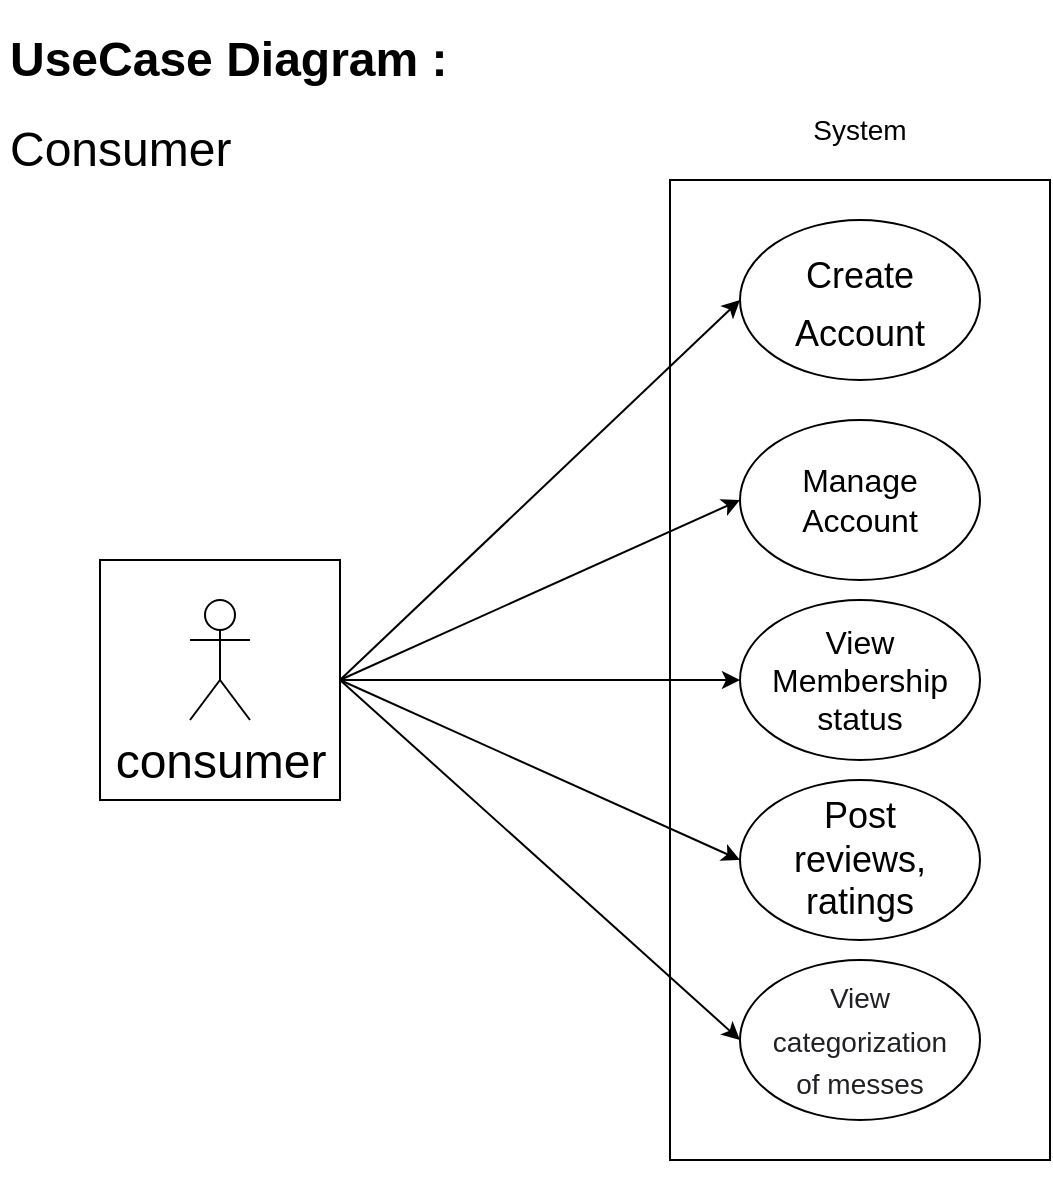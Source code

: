 <mxfile version="17.4.5" type="device" pages="3"><diagram id="dS3MNkRlp2fWGX23Qo4m" name="Page-1"><mxGraphModel dx="1038" dy="1680" grid="1" gridSize="10" guides="1" tooltips="1" connect="1" arrows="1" fold="1" page="1" pageScale="1" pageWidth="827" pageHeight="1169" math="0" shadow="0"><root><mxCell id="0"/><mxCell id="1" parent="0"/><mxCell id="VJfgp1lDvIYwzBzINKoA-1" value="" style="whiteSpace=wrap;html=1;aspect=fixed;fontSize=24;" vertex="1" parent="1"><mxGeometry x="170" y="260" width="120" height="120" as="geometry"/></mxCell><mxCell id="VJfgp1lDvIYwzBzINKoA-2" value="" style="rounded=0;whiteSpace=wrap;html=1;" vertex="1" parent="1"><mxGeometry x="455" y="70" width="190" height="490" as="geometry"/></mxCell><mxCell id="VJfgp1lDvIYwzBzINKoA-3" value="" style="ellipse;whiteSpace=wrap;html=1;" vertex="1" parent="1"><mxGeometry x="490" y="90" width="120" height="80" as="geometry"/></mxCell><mxCell id="VJfgp1lDvIYwzBzINKoA-4" value="&lt;font size=&quot;3&quot;&gt;View&lt;br&gt;Membership&lt;br&gt;status&lt;br&gt;&lt;/font&gt;" style="ellipse;whiteSpace=wrap;html=1;" vertex="1" parent="1"><mxGeometry x="490" y="280" width="120" height="80" as="geometry"/></mxCell><mxCell id="VJfgp1lDvIYwzBzINKoA-5" value="&lt;font size=&quot;3&quot;&gt;Manage&lt;br&gt;Account&lt;br&gt;&lt;/font&gt;" style="ellipse;whiteSpace=wrap;html=1;" vertex="1" parent="1"><mxGeometry x="490" y="190" width="120" height="80" as="geometry"/></mxCell><mxCell id="VJfgp1lDvIYwzBzINKoA-6" value="&lt;h1&gt;UseCase Diagram :&lt;/h1&gt;&lt;div&gt;&lt;span style=&quot;font-size: 24px&quot;&gt;Consumer&lt;/span&gt;&lt;/div&gt;" style="text;html=1;strokeColor=none;fillColor=none;spacing=5;spacingTop=-20;whiteSpace=wrap;overflow=hidden;rounded=0;" vertex="1" parent="1"><mxGeometry x="120" y="-10" width="250" height="80" as="geometry"/></mxCell><mxCell id="VJfgp1lDvIYwzBzINKoA-7" value="consumer" style="shape=umlActor;verticalLabelPosition=bottom;verticalAlign=top;html=1;outlineConnect=0;fontSize=24;" vertex="1" parent="1"><mxGeometry x="215" y="280" width="30" height="60" as="geometry"/></mxCell><mxCell id="VJfgp1lDvIYwzBzINKoA-8" value="&lt;span style=&quot;font-size: 18px&quot;&gt;Create&lt;br&gt;Account&lt;br&gt;&lt;/span&gt;" style="text;html=1;strokeColor=none;fillColor=none;align=center;verticalAlign=middle;whiteSpace=wrap;rounded=0;fontSize=24;" vertex="1" parent="1"><mxGeometry x="520" y="115" width="60" height="30" as="geometry"/></mxCell><mxCell id="VJfgp1lDvIYwzBzINKoA-9" value="Post&lt;br&gt;reviews,&lt;br&gt;ratings" style="ellipse;whiteSpace=wrap;html=1;fontSize=18;" vertex="1" parent="1"><mxGeometry x="490" y="370" width="120" height="80" as="geometry"/></mxCell><mxCell id="VJfgp1lDvIYwzBzINKoA-10" value="&lt;span style=&quot;color: rgb(32 , 33 , 36) ; font-family: &amp;#34;google sans&amp;#34; , &amp;#34;arial&amp;#34; , sans-serif ; background-color: rgb(255 , 255 , 255)&quot;&gt;&lt;font style=&quot;font-size: 14px&quot;&gt;View categorization&lt;br&gt;of messes&lt;br&gt;&lt;/font&gt;&lt;/span&gt;" style="ellipse;whiteSpace=wrap;html=1;fontSize=18;" vertex="1" parent="1"><mxGeometry x="490" y="460" width="120" height="80" as="geometry"/></mxCell><mxCell id="VJfgp1lDvIYwzBzINKoA-11" style="edgeStyle=orthogonalEdgeStyle;rounded=0;orthogonalLoop=1;jettySize=auto;html=1;exitX=0.5;exitY=1;exitDx=0;exitDy=0;fontSize=14;" edge="1" source="VJfgp1lDvIYwzBzINKoA-2" target="VJfgp1lDvIYwzBzINKoA-2" parent="1"><mxGeometry relative="1" as="geometry"/></mxCell><mxCell id="VJfgp1lDvIYwzBzINKoA-12" value="" style="endArrow=classic;html=1;rounded=0;fontSize=14;exitX=1;exitY=0.5;exitDx=0;exitDy=0;entryX=0;entryY=0.5;entryDx=0;entryDy=0;" edge="1" source="VJfgp1lDvIYwzBzINKoA-1" target="VJfgp1lDvIYwzBzINKoA-3" parent="1"><mxGeometry width="50" height="50" relative="1" as="geometry"><mxPoint x="450" y="370" as="sourcePoint"/><mxPoint x="500" y="320" as="targetPoint"/></mxGeometry></mxCell><mxCell id="VJfgp1lDvIYwzBzINKoA-13" value="" style="endArrow=classic;html=1;rounded=0;fontSize=14;entryX=0;entryY=0.5;entryDx=0;entryDy=0;exitX=1;exitY=0.5;exitDx=0;exitDy=0;" edge="1" source="VJfgp1lDvIYwzBzINKoA-1" parent="1"><mxGeometry width="50" height="50" relative="1" as="geometry"><mxPoint x="293" y="320" as="sourcePoint"/><mxPoint x="490" y="500" as="targetPoint"/></mxGeometry></mxCell><mxCell id="VJfgp1lDvIYwzBzINKoA-14" value="" style="endArrow=classic;html=1;rounded=0;fontSize=14;exitX=1;exitY=0.5;exitDx=0;exitDy=0;entryX=0;entryY=0.5;entryDx=0;entryDy=0;" edge="1" source="VJfgp1lDvIYwzBzINKoA-1" parent="1"><mxGeometry width="50" height="50" relative="1" as="geometry"><mxPoint x="292.76" y="466.56" as="sourcePoint"/><mxPoint x="490" y="320" as="targetPoint"/></mxGeometry></mxCell><mxCell id="VJfgp1lDvIYwzBzINKoA-15" value="" style="endArrow=classic;html=1;rounded=0;fontSize=14;entryX=0;entryY=0.5;entryDx=0;entryDy=0;exitX=1;exitY=0.5;exitDx=0;exitDy=0;" edge="1" source="VJfgp1lDvIYwzBzINKoA-1" target="VJfgp1lDvIYwzBzINKoA-5" parent="1"><mxGeometry width="50" height="50" relative="1" as="geometry"><mxPoint x="290" y="300" as="sourcePoint"/><mxPoint x="520" y="160" as="targetPoint"/></mxGeometry></mxCell><mxCell id="VJfgp1lDvIYwzBzINKoA-16" value="" style="endArrow=classic;html=1;rounded=0;fontSize=14;entryX=0;entryY=0.5;entryDx=0;entryDy=0;exitX=1;exitY=0.5;exitDx=0;exitDy=0;" edge="1" source="VJfgp1lDvIYwzBzINKoA-1" target="VJfgp1lDvIYwzBzINKoA-9" parent="1"><mxGeometry width="50" height="50" relative="1" as="geometry"><mxPoint x="230" y="310" as="sourcePoint"/><mxPoint x="427" y="490" as="targetPoint"/></mxGeometry></mxCell><mxCell id="VJfgp1lDvIYwzBzINKoA-20" value="System" style="text;html=1;strokeColor=none;fillColor=none;align=center;verticalAlign=middle;whiteSpace=wrap;rounded=0;fontSize=14;" vertex="1" parent="1"><mxGeometry x="520" y="30" width="60" height="30" as="geometry"/></mxCell></root></mxGraphModel></diagram><diagram id="nfqmpP5d3Yf3-HRjr1Ep" name="Page-3"><mxGraphModel dx="1038" dy="1680" grid="1" gridSize="10" guides="1" tooltips="1" connect="1" arrows="1" fold="1" page="1" pageScale="1" pageWidth="827" pageHeight="1169" math="0" shadow="0"><root><mxCell id="0"/><mxCell id="1" parent="0"/><mxCell id="vGXsSSvDbb0wSEvMSC27-1" value="" style="whiteSpace=wrap;html=1;aspect=fixed;fontSize=24;" vertex="1" parent="1"><mxGeometry x="240" y="200" width="120" height="120" as="geometry"/></mxCell><mxCell id="vGXsSSvDbb0wSEvMSC27-2" value="" style="rounded=0;whiteSpace=wrap;html=1;" vertex="1" parent="1"><mxGeometry x="535" y="10" width="190" height="490" as="geometry"/></mxCell><mxCell id="vGXsSSvDbb0wSEvMSC27-3" value="" style="ellipse;whiteSpace=wrap;html=1;" vertex="1" parent="1"><mxGeometry x="570" y="30" width="120" height="80" as="geometry"/></mxCell><mxCell id="vGXsSSvDbb0wSEvMSC27-4" value="&lt;font size=&quot;3&quot;&gt;Approve&lt;br&gt;Membership&lt;br&gt;&lt;/font&gt;" style="ellipse;whiteSpace=wrap;html=1;" vertex="1" parent="1"><mxGeometry x="570" y="220" width="120" height="80" as="geometry"/></mxCell><mxCell id="vGXsSSvDbb0wSEvMSC27-5" value="&lt;font size=&quot;3&quot;&gt;Manage&lt;br&gt;Account&lt;br&gt;&lt;/font&gt;" style="ellipse;whiteSpace=wrap;html=1;" vertex="1" parent="1"><mxGeometry x="570" y="130" width="120" height="80" as="geometry"/></mxCell><mxCell id="vGXsSSvDbb0wSEvMSC27-6" value="&lt;font style=&quot;font-size: 18px&quot;&gt;Mess Owner&lt;/font&gt;" style="shape=umlActor;verticalLabelPosition=bottom;verticalAlign=top;html=1;outlineConnect=0;fontSize=24;" vertex="1" parent="1"><mxGeometry x="285" y="220" width="30" height="60" as="geometry"/></mxCell><mxCell id="vGXsSSvDbb0wSEvMSC27-7" value="&lt;span style=&quot;font-size: 18px&quot;&gt;Create&lt;br&gt;Account&lt;br&gt;&lt;/span&gt;" style="text;html=1;strokeColor=none;fillColor=none;align=center;verticalAlign=middle;whiteSpace=wrap;rounded=0;fontSize=24;" vertex="1" parent="1"><mxGeometry x="600" y="55" width="60" height="30" as="geometry"/></mxCell><mxCell id="vGXsSSvDbb0wSEvMSC27-8" value="Update&lt;br&gt;Menus" style="ellipse;whiteSpace=wrap;html=1;fontSize=18;" vertex="1" parent="1"><mxGeometry x="570" y="310" width="120" height="80" as="geometry"/></mxCell><mxCell id="vGXsSSvDbb0wSEvMSC27-9" value="&lt;span style=&quot;color: rgb(32 , 33 , 36) ; font-family: &amp;#34;google sans&amp;#34; , &amp;#34;arial&amp;#34; , sans-serif ; background-color: rgb(255 , 255 , 255)&quot;&gt;&lt;font&gt;&lt;font style=&quot;font-size: 14px&quot;&gt;View&lt;br&gt;&amp;nbsp; reviews and ratings&lt;/font&gt;&lt;br&gt;&lt;/font&gt;&lt;/span&gt;" style="ellipse;whiteSpace=wrap;html=1;fontSize=18;" vertex="1" parent="1"><mxGeometry x="570" y="400" width="130" height="90" as="geometry"/></mxCell><mxCell id="vGXsSSvDbb0wSEvMSC27-10" style="edgeStyle=orthogonalEdgeStyle;rounded=0;orthogonalLoop=1;jettySize=auto;html=1;exitX=0.5;exitY=1;exitDx=0;exitDy=0;fontSize=14;" edge="1" source="vGXsSSvDbb0wSEvMSC27-2" target="vGXsSSvDbb0wSEvMSC27-2" parent="1"><mxGeometry relative="1" as="geometry"/></mxCell><mxCell id="vGXsSSvDbb0wSEvMSC27-11" value="" style="endArrow=classic;html=1;rounded=0;fontSize=14;exitX=1;exitY=0.5;exitDx=0;exitDy=0;entryX=0;entryY=0.5;entryDx=0;entryDy=0;" edge="1" source="vGXsSSvDbb0wSEvMSC27-1" target="vGXsSSvDbb0wSEvMSC27-3" parent="1"><mxGeometry width="50" height="50" relative="1" as="geometry"><mxPoint x="530" y="310" as="sourcePoint"/><mxPoint x="580" y="260" as="targetPoint"/></mxGeometry></mxCell><mxCell id="vGXsSSvDbb0wSEvMSC27-12" value="" style="endArrow=classic;html=1;rounded=0;fontSize=14;entryX=0;entryY=0.5;entryDx=0;entryDy=0;exitX=1;exitY=0.5;exitDx=0;exitDy=0;" edge="1" source="vGXsSSvDbb0wSEvMSC27-1" parent="1"><mxGeometry width="50" height="50" relative="1" as="geometry"><mxPoint x="373" y="260" as="sourcePoint"/><mxPoint x="570" y="440" as="targetPoint"/></mxGeometry></mxCell><mxCell id="vGXsSSvDbb0wSEvMSC27-13" value="" style="endArrow=classic;html=1;rounded=0;fontSize=14;exitX=1;exitY=0.5;exitDx=0;exitDy=0;entryX=0;entryY=0.5;entryDx=0;entryDy=0;" edge="1" source="vGXsSSvDbb0wSEvMSC27-1" parent="1"><mxGeometry width="50" height="50" relative="1" as="geometry"><mxPoint x="372.76" y="406.56" as="sourcePoint"/><mxPoint x="570" y="260" as="targetPoint"/></mxGeometry></mxCell><mxCell id="vGXsSSvDbb0wSEvMSC27-14" value="" style="endArrow=classic;html=1;rounded=0;fontSize=14;entryX=0;entryY=0.5;entryDx=0;entryDy=0;exitX=1;exitY=0.5;exitDx=0;exitDy=0;" edge="1" source="vGXsSSvDbb0wSEvMSC27-1" target="vGXsSSvDbb0wSEvMSC27-5" parent="1"><mxGeometry width="50" height="50" relative="1" as="geometry"><mxPoint x="370" y="240" as="sourcePoint"/><mxPoint x="600" y="100" as="targetPoint"/></mxGeometry></mxCell><mxCell id="vGXsSSvDbb0wSEvMSC27-15" value="" style="endArrow=classic;html=1;rounded=0;fontSize=14;entryX=0;entryY=0.5;entryDx=0;entryDy=0;exitX=1;exitY=0.5;exitDx=0;exitDy=0;" edge="1" source="vGXsSSvDbb0wSEvMSC27-1" target="vGXsSSvDbb0wSEvMSC27-8" parent="1"><mxGeometry width="50" height="50" relative="1" as="geometry"><mxPoint x="310" y="250" as="sourcePoint"/><mxPoint x="507" y="430" as="targetPoint"/></mxGeometry></mxCell><mxCell id="vGXsSSvDbb0wSEvMSC27-16" value="System" style="text;html=1;strokeColor=none;fillColor=none;align=center;verticalAlign=middle;whiteSpace=wrap;rounded=0;fontSize=14;" vertex="1" parent="1"><mxGeometry x="600" y="-30" width="60" height="30" as="geometry"/></mxCell><mxCell id="vGXsSSvDbb0wSEvMSC27-17" value="&lt;h1 style=&quot;color: rgb(0 , 0 , 0) ; font-family: &amp;#34;helvetica&amp;#34; ; font-style: normal ; letter-spacing: normal ; text-align: left ; text-indent: 0px ; text-transform: none ; word-spacing: 0px ; background-color: rgb(248 , 249 , 250)&quot;&gt;UseCase Diagram :&lt;/h1&gt;&lt;div style=&quot;color: rgb(0 , 0 , 0) ; font-family: &amp;#34;helvetica&amp;#34; ; font-style: normal ; font-weight: 400 ; letter-spacing: normal ; text-align: left ; text-indent: 0px ; text-transform: none ; word-spacing: 0px ; background-color: rgb(248 , 249 , 250)&quot;&gt;&lt;span style=&quot;font-size: 24px&quot;&gt;Mess Owner&lt;/span&gt;&lt;/div&gt;" style="text;whiteSpace=wrap;html=1;fontSize=14;" vertex="1" parent="1"><mxGeometry x="170" y="-70" width="280" height="120" as="geometry"/></mxCell><mxCell id="egWgbcpTFAqBQgmghF7W-1" style="edgeStyle=orthogonalEdgeStyle;rounded=0;orthogonalLoop=1;jettySize=auto;html=1;exitX=0.5;exitY=1;exitDx=0;exitDy=0;" edge="1" parent="1" source="vGXsSSvDbb0wSEvMSC27-2" target="vGXsSSvDbb0wSEvMSC27-2"><mxGeometry relative="1" as="geometry"/></mxCell></root></mxGraphModel></diagram><diagram id="S-iX6vbE4xQPEWy0IRQf" name="Page-4"><mxGraphModel dx="1038" dy="511" grid="1" gridSize="10" guides="1" tooltips="1" connect="1" arrows="1" fold="1" page="1" pageScale="1" pageWidth="827" pageHeight="1169" math="0" shadow="0"><root><mxCell id="0"/><mxCell id="1" parent="0"/><mxCell id="y-TddmzFWh8ZsOE1CkmE-1" value="" style="whiteSpace=wrap;html=1;aspect=fixed;fontSize=24;" vertex="1" parent="1"><mxGeometry x="245" y="165" width="120" height="120" as="geometry"/></mxCell><mxCell id="y-TddmzFWh8ZsOE1CkmE-3" value="" style="rounded=0;whiteSpace=wrap;html=1;" vertex="1" parent="1"><mxGeometry x="555" y="120" width="190" height="240" as="geometry"/></mxCell><mxCell id="y-TddmzFWh8ZsOE1CkmE-4" value="" style="ellipse;whiteSpace=wrap;html=1;" vertex="1" parent="1"><mxGeometry x="590" y="140" width="120" height="80" as="geometry"/></mxCell><mxCell id="y-TddmzFWh8ZsOE1CkmE-6" value="&lt;font size=&quot;3&quot;&gt;Manage&lt;br&gt;Account&lt;br&gt;&lt;/font&gt;" style="ellipse;whiteSpace=wrap;html=1;" vertex="1" parent="1"><mxGeometry x="590" y="260" width="120" height="80" as="geometry"/></mxCell><mxCell id="y-TddmzFWh8ZsOE1CkmE-7" value="&lt;h1&gt;UseCase Diagram :&lt;/h1&gt;&lt;div&gt;&lt;font style=&quot;font-size: 24px&quot;&gt;Admin&lt;/font&gt;&lt;/div&gt;" style="text;html=1;strokeColor=none;fillColor=none;spacing=5;spacingTop=-20;whiteSpace=wrap;overflow=hidden;rounded=0;" vertex="1" parent="1"><mxGeometry x="220" y="40" width="250" height="80" as="geometry"/></mxCell><mxCell id="y-TddmzFWh8ZsOE1CkmE-8" value="Admin" style="shape=umlActor;verticalLabelPosition=bottom;verticalAlign=top;html=1;outlineConnect=0;fontSize=24;" vertex="1" parent="1"><mxGeometry x="290" y="185" width="30" height="60" as="geometry"/></mxCell><mxCell id="y-TddmzFWh8ZsOE1CkmE-9" value="" style="endArrow=none;html=1;rounded=0;fontSize=24;entryX=0;entryY=0.5;entryDx=0;entryDy=0;exitX=1;exitY=0.5;exitDx=0;exitDy=0;" edge="1" source="y-TddmzFWh8ZsOE1CkmE-1" target="y-TddmzFWh8ZsOE1CkmE-4" parent="1"><mxGeometry width="50" height="50" relative="1" as="geometry"><mxPoint x="350" y="290" as="sourcePoint"/><mxPoint x="600" y="270" as="targetPoint"/><Array as="points"/></mxGeometry></mxCell><mxCell id="y-TddmzFWh8ZsOE1CkmE-10" value="" style="endArrow=none;html=1;rounded=0;fontSize=24;entryX=0;entryY=0.5;entryDx=0;entryDy=0;exitX=1;exitY=0.5;exitDx=0;exitDy=0;" edge="1" source="y-TddmzFWh8ZsOE1CkmE-1" target="y-TddmzFWh8ZsOE1CkmE-6" parent="1"><mxGeometry width="50" height="50" relative="1" as="geometry"><mxPoint x="360" y="300" as="sourcePoint"/><mxPoint x="600" y="190" as="targetPoint"/><Array as="points"/></mxGeometry></mxCell><mxCell id="y-TddmzFWh8ZsOE1CkmE-12" value="&lt;span style=&quot;font-size: 18px&quot;&gt;Login&lt;br&gt;&lt;/span&gt;" style="text;html=1;strokeColor=none;fillColor=none;align=center;verticalAlign=middle;whiteSpace=wrap;rounded=0;fontSize=24;" vertex="1" parent="1"><mxGeometry x="620" y="165" width="60" height="30" as="geometry"/></mxCell></root></mxGraphModel></diagram></mxfile>